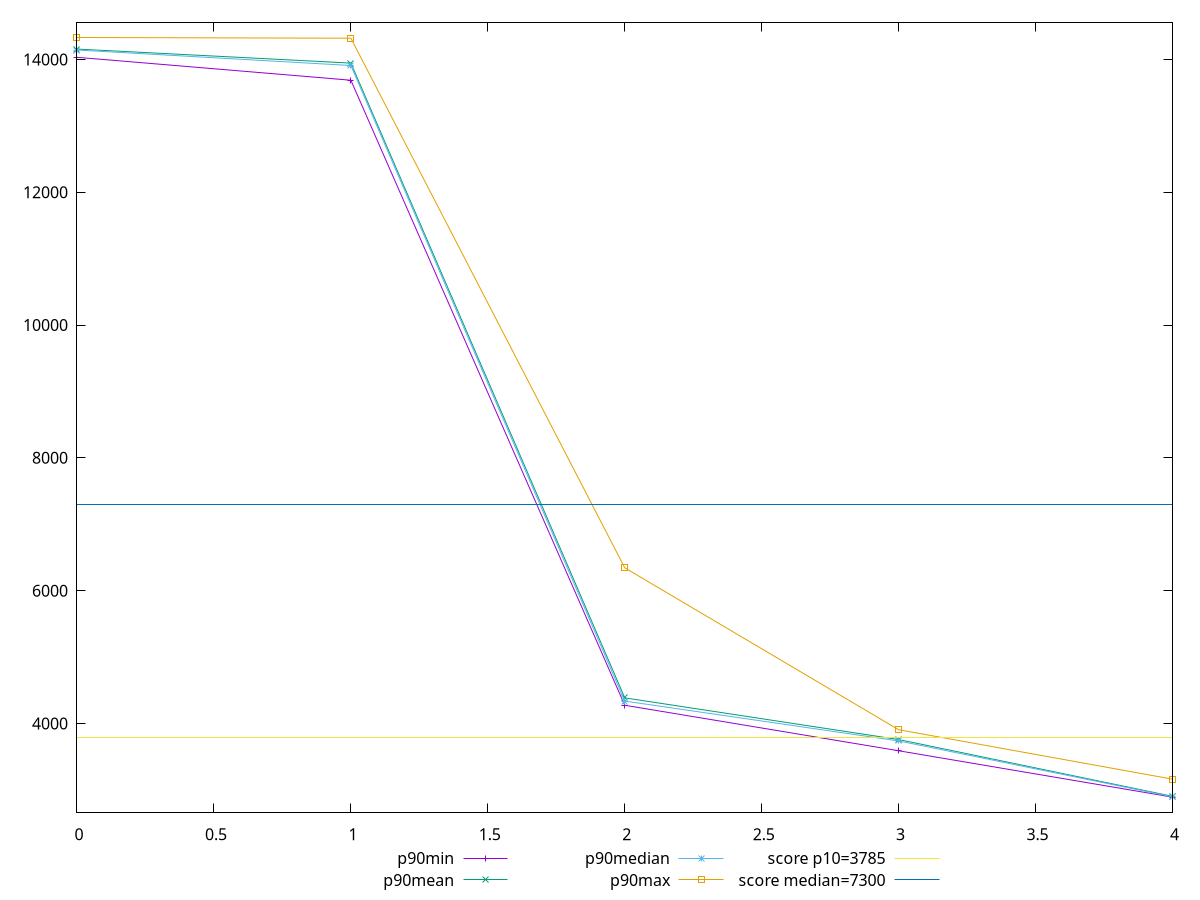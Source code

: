 reset

$p90Min <<EOF
0 14031.446
1 13686.475449999998
2 4274.682000000001
3 3589.4289999999996
4 2891.13785
EOF

$p90Mean <<EOF
0 14155.734874999998
1 13944.522494680856
2 4385.988827659575
3 3758.227967431059
4 2903.411510106382
EOF

$p90Median <<EOF
0 14141.506000000001
1 13907.859925
2 4337.355625
3 3737.35455
4 2896.0587
EOF

$p90Max <<EOF
0 14330.179
1 14319.315999999995
2 6344.367499999999
3 3906.3815
4 3161.7035
EOF

set key outside below
set xrange [0:4]
set yrange [2662.357027:14558.959823]
set trange [2662.357027:14558.959823]
set terminal svg size 640, 560 enhanced background rgb 'white'
set output "report_00018_2021-02-10T15-25-16.877Z/interactive/progression/value.svg"

plot $p90Min title "p90min" with linespoints, \
     $p90Mean title "p90mean" with linespoints, \
     $p90Median title "p90median" with linespoints, \
     $p90Max title "p90max" with linespoints, \
     3785 title "score p10=3785", \
     7300 title "score median=7300"

reset
